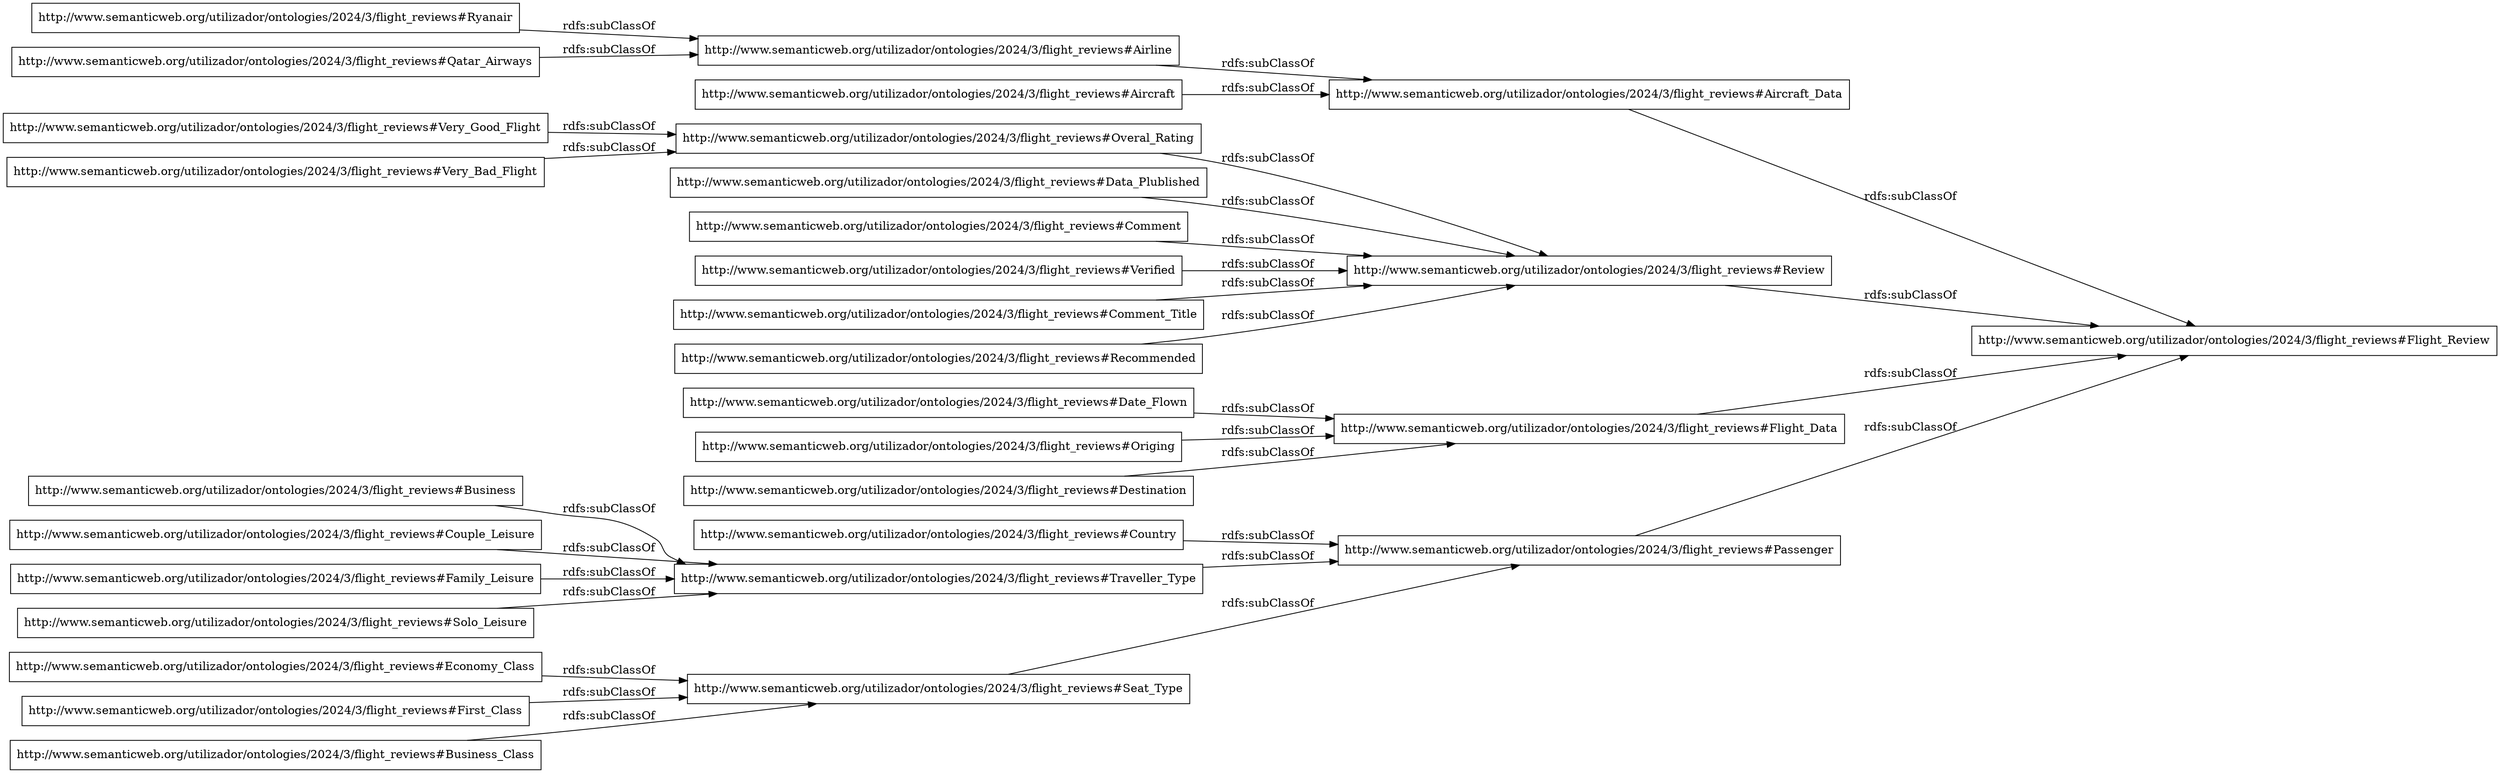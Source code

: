 digraph ar2dtool_diagram { 
rankdir=LR;
size="1000"
node [shape = rectangle, color="black"]; "http://www.semanticweb.org/utilizador/ontologies/2024/3/flight_reviews#Seat_Type" "http://www.semanticweb.org/utilizador/ontologies/2024/3/flight_reviews#Overal_Rating" "http://www.semanticweb.org/utilizador/ontologies/2024/3/flight_reviews#Business" "http://www.semanticweb.org/utilizador/ontologies/2024/3/flight_reviews#Aircraft_Data" "http://www.semanticweb.org/utilizador/ontologies/2024/3/flight_reviews#Couple_Leisure" "http://www.semanticweb.org/utilizador/ontologies/2024/3/flight_reviews#Very_Good_Flight" "http://www.semanticweb.org/utilizador/ontologies/2024/3/flight_reviews#Review" "http://www.semanticweb.org/utilizador/ontologies/2024/3/flight_reviews#Ryanair" "http://www.semanticweb.org/utilizador/ontologies/2024/3/flight_reviews#Flight_Review" "http://www.semanticweb.org/utilizador/ontologies/2024/3/flight_reviews#Economy_Class" "http://www.semanticweb.org/utilizador/ontologies/2024/3/flight_reviews#Data_Plublished" "http://www.semanticweb.org/utilizador/ontologies/2024/3/flight_reviews#Country" "http://www.semanticweb.org/utilizador/ontologies/2024/3/flight_reviews#Comment" "http://www.semanticweb.org/utilizador/ontologies/2024/3/flight_reviews#Family_Leisure" "http://www.semanticweb.org/utilizador/ontologies/2024/3/flight_reviews#Flight_Data" "http://www.semanticweb.org/utilizador/ontologies/2024/3/flight_reviews#Airline" "http://www.semanticweb.org/utilizador/ontologies/2024/3/flight_reviews#Date_Flown" "http://www.semanticweb.org/utilizador/ontologies/2024/3/flight_reviews#Solo_Leisure" "http://www.semanticweb.org/utilizador/ontologies/2024/3/flight_reviews#First_Class" "http://www.semanticweb.org/utilizador/ontologies/2024/3/flight_reviews#Verified" "http://www.semanticweb.org/utilizador/ontologies/2024/3/flight_reviews#Origing" "http://www.semanticweb.org/utilizador/ontologies/2024/3/flight_reviews#Business_Class" "http://www.semanticweb.org/utilizador/ontologies/2024/3/flight_reviews#Very_Bad_Flight" "http://www.semanticweb.org/utilizador/ontologies/2024/3/flight_reviews#Comment_Title" "http://www.semanticweb.org/utilizador/ontologies/2024/3/flight_reviews#Traveller_Type" "http://www.semanticweb.org/utilizador/ontologies/2024/3/flight_reviews#Recommended" "http://www.semanticweb.org/utilizador/ontologies/2024/3/flight_reviews#Destination" "http://www.semanticweb.org/utilizador/ontologies/2024/3/flight_reviews#Passenger" "http://www.semanticweb.org/utilizador/ontologies/2024/3/flight_reviews#Qatar_Airways" "http://www.semanticweb.org/utilizador/ontologies/2024/3/flight_reviews#Aircraft" ; /*classes style*/
	"http://www.semanticweb.org/utilizador/ontologies/2024/3/flight_reviews#First_Class" -> "http://www.semanticweb.org/utilizador/ontologies/2024/3/flight_reviews#Seat_Type" [ label = "rdfs:subClassOf" ];
	"http://www.semanticweb.org/utilizador/ontologies/2024/3/flight_reviews#Seat_Type" -> "http://www.semanticweb.org/utilizador/ontologies/2024/3/flight_reviews#Passenger" [ label = "rdfs:subClassOf" ];
	"http://www.semanticweb.org/utilizador/ontologies/2024/3/flight_reviews#Destination" -> "http://www.semanticweb.org/utilizador/ontologies/2024/3/flight_reviews#Flight_Data" [ label = "rdfs:subClassOf" ];
	"http://www.semanticweb.org/utilizador/ontologies/2024/3/flight_reviews#Aircraft_Data" -> "http://www.semanticweb.org/utilizador/ontologies/2024/3/flight_reviews#Flight_Review" [ label = "rdfs:subClassOf" ];
	"http://www.semanticweb.org/utilizador/ontologies/2024/3/flight_reviews#Overal_Rating" -> "http://www.semanticweb.org/utilizador/ontologies/2024/3/flight_reviews#Review" [ label = "rdfs:subClassOf" ];
	"http://www.semanticweb.org/utilizador/ontologies/2024/3/flight_reviews#Business" -> "http://www.semanticweb.org/utilizador/ontologies/2024/3/flight_reviews#Traveller_Type" [ label = "rdfs:subClassOf" ];
	"http://www.semanticweb.org/utilizador/ontologies/2024/3/flight_reviews#Business_Class" -> "http://www.semanticweb.org/utilizador/ontologies/2024/3/flight_reviews#Seat_Type" [ label = "rdfs:subClassOf" ];
	"http://www.semanticweb.org/utilizador/ontologies/2024/3/flight_reviews#Family_Leisure" -> "http://www.semanticweb.org/utilizador/ontologies/2024/3/flight_reviews#Traveller_Type" [ label = "rdfs:subClassOf" ];
	"http://www.semanticweb.org/utilizador/ontologies/2024/3/flight_reviews#Traveller_Type" -> "http://www.semanticweb.org/utilizador/ontologies/2024/3/flight_reviews#Passenger" [ label = "rdfs:subClassOf" ];
	"http://www.semanticweb.org/utilizador/ontologies/2024/3/flight_reviews#Solo_Leisure" -> "http://www.semanticweb.org/utilizador/ontologies/2024/3/flight_reviews#Traveller_Type" [ label = "rdfs:subClassOf" ];
	"http://www.semanticweb.org/utilizador/ontologies/2024/3/flight_reviews#Ryanair" -> "http://www.semanticweb.org/utilizador/ontologies/2024/3/flight_reviews#Airline" [ label = "rdfs:subClassOf" ];
	"http://www.semanticweb.org/utilizador/ontologies/2024/3/flight_reviews#Origing" -> "http://www.semanticweb.org/utilizador/ontologies/2024/3/flight_reviews#Flight_Data" [ label = "rdfs:subClassOf" ];
	"http://www.semanticweb.org/utilizador/ontologies/2024/3/flight_reviews#Economy_Class" -> "http://www.semanticweb.org/utilizador/ontologies/2024/3/flight_reviews#Seat_Type" [ label = "rdfs:subClassOf" ];
	"http://www.semanticweb.org/utilizador/ontologies/2024/3/flight_reviews#Country" -> "http://www.semanticweb.org/utilizador/ontologies/2024/3/flight_reviews#Passenger" [ label = "rdfs:subClassOf" ];
	"http://www.semanticweb.org/utilizador/ontologies/2024/3/flight_reviews#Passenger" -> "http://www.semanticweb.org/utilizador/ontologies/2024/3/flight_reviews#Flight_Review" [ label = "rdfs:subClassOf" ];
	"http://www.semanticweb.org/utilizador/ontologies/2024/3/flight_reviews#Date_Flown" -> "http://www.semanticweb.org/utilizador/ontologies/2024/3/flight_reviews#Flight_Data" [ label = "rdfs:subClassOf" ];
	"http://www.semanticweb.org/utilizador/ontologies/2024/3/flight_reviews#Airline" -> "http://www.semanticweb.org/utilizador/ontologies/2024/3/flight_reviews#Aircraft_Data" [ label = "rdfs:subClassOf" ];
	"http://www.semanticweb.org/utilizador/ontologies/2024/3/flight_reviews#Very_Good_Flight" -> "http://www.semanticweb.org/utilizador/ontologies/2024/3/flight_reviews#Overal_Rating" [ label = "rdfs:subClassOf" ];
	"http://www.semanticweb.org/utilizador/ontologies/2024/3/flight_reviews#Recommended" -> "http://www.semanticweb.org/utilizador/ontologies/2024/3/flight_reviews#Review" [ label = "rdfs:subClassOf" ];
	"http://www.semanticweb.org/utilizador/ontologies/2024/3/flight_reviews#Aircraft" -> "http://www.semanticweb.org/utilizador/ontologies/2024/3/flight_reviews#Aircraft_Data" [ label = "rdfs:subClassOf" ];
	"http://www.semanticweb.org/utilizador/ontologies/2024/3/flight_reviews#Review" -> "http://www.semanticweb.org/utilizador/ontologies/2024/3/flight_reviews#Flight_Review" [ label = "rdfs:subClassOf" ];
	"http://www.semanticweb.org/utilizador/ontologies/2024/3/flight_reviews#Qatar_Airways" -> "http://www.semanticweb.org/utilizador/ontologies/2024/3/flight_reviews#Airline" [ label = "rdfs:subClassOf" ];
	"http://www.semanticweb.org/utilizador/ontologies/2024/3/flight_reviews#Couple_Leisure" -> "http://www.semanticweb.org/utilizador/ontologies/2024/3/flight_reviews#Traveller_Type" [ label = "rdfs:subClassOf" ];
	"http://www.semanticweb.org/utilizador/ontologies/2024/3/flight_reviews#Comment" -> "http://www.semanticweb.org/utilizador/ontologies/2024/3/flight_reviews#Review" [ label = "rdfs:subClassOf" ];
	"http://www.semanticweb.org/utilizador/ontologies/2024/3/flight_reviews#Comment_Title" -> "http://www.semanticweb.org/utilizador/ontologies/2024/3/flight_reviews#Review" [ label = "rdfs:subClassOf" ];
	"http://www.semanticweb.org/utilizador/ontologies/2024/3/flight_reviews#Data_Plublished" -> "http://www.semanticweb.org/utilizador/ontologies/2024/3/flight_reviews#Review" [ label = "rdfs:subClassOf" ];
	"http://www.semanticweb.org/utilizador/ontologies/2024/3/flight_reviews#Very_Bad_Flight" -> "http://www.semanticweb.org/utilizador/ontologies/2024/3/flight_reviews#Overal_Rating" [ label = "rdfs:subClassOf" ];
	"http://www.semanticweb.org/utilizador/ontologies/2024/3/flight_reviews#Flight_Data" -> "http://www.semanticweb.org/utilizador/ontologies/2024/3/flight_reviews#Flight_Review" [ label = "rdfs:subClassOf" ];
	"http://www.semanticweb.org/utilizador/ontologies/2024/3/flight_reviews#Verified" -> "http://www.semanticweb.org/utilizador/ontologies/2024/3/flight_reviews#Review" [ label = "rdfs:subClassOf" ];

}
